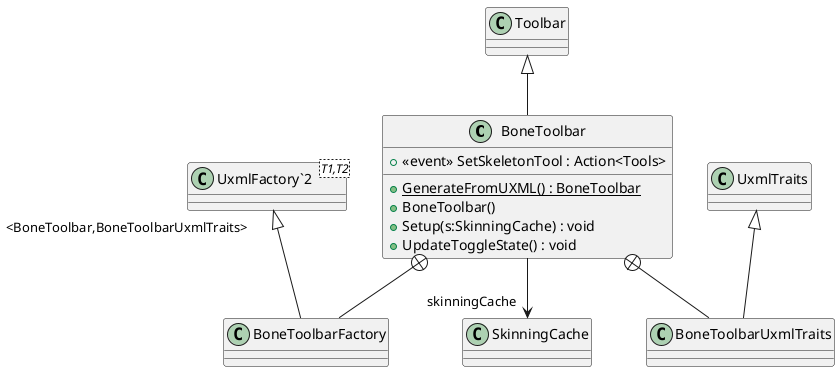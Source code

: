 @startuml
class BoneToolbar {
    +  <<event>> SetSkeletonTool : Action<Tools> 
    + {static} GenerateFromUXML() : BoneToolbar
    + BoneToolbar()
    + Setup(s:SkinningCache) : void
    + UpdateToggleState() : void
}
class BoneToolbarFactory {
}
class BoneToolbarUxmlTraits {
}
class "UxmlFactory`2"<T1,T2> {
}
Toolbar <|-- BoneToolbar
BoneToolbar --> "skinningCache" SkinningCache
BoneToolbar +-- BoneToolbarFactory
"UxmlFactory`2" "<BoneToolbar,BoneToolbarUxmlTraits>" <|-- BoneToolbarFactory
BoneToolbar +-- BoneToolbarUxmlTraits
UxmlTraits <|-- BoneToolbarUxmlTraits
@enduml
